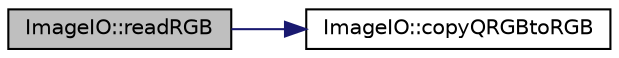 digraph "ImageIO::readRGB"
{
 // INTERACTIVE_SVG=YES
  edge [fontname="Helvetica",fontsize="10",labelfontname="Helvetica",labelfontsize="10"];
  node [fontname="Helvetica",fontsize="10",shape=record];
  rankdir="LR";
  Node1 [label="ImageIO::readRGB",height=0.2,width=0.4,color="black", fillcolor="grey75", style="filled", fontcolor="black"];
  Node1 -> Node2 [color="midnightblue",fontsize="10",style="solid",fontname="Helvetica"];
  Node2 [label="ImageIO::copyQRGBtoRGB",height=0.2,width=0.4,color="black", fillcolor="white", style="filled",URL="$d9/dde/class_image_i_o.html#a977e0a0916df08662386e0b859d481ae"];
}
